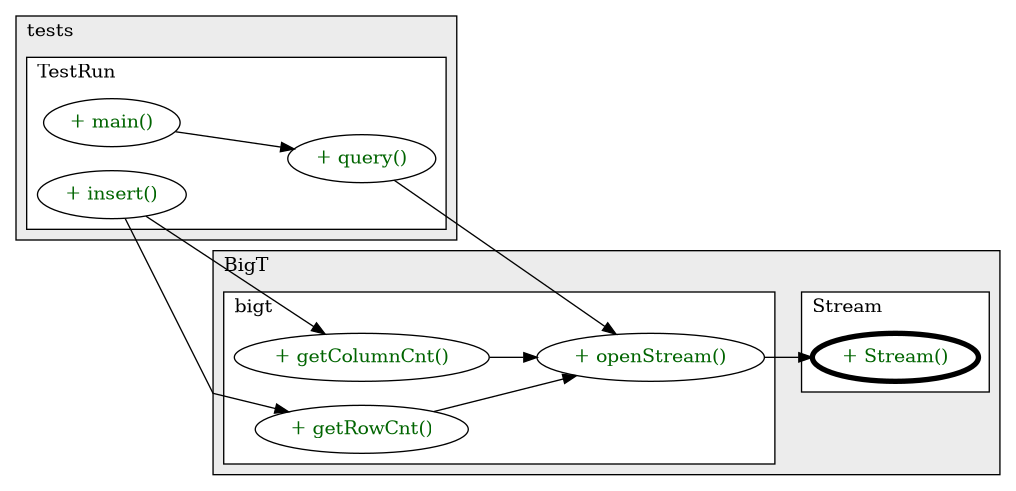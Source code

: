 @startuml

/' diagram meta data start
config=CallConfiguration;
{
  "rootMethod": "BigT.Stream#Stream(bigt,int,String,String,String,int)",
  "projectClassification": {
    "searchMode": "OpenProject", // OpenProject, AllProjects
    "includedProjects": "",
    "pathEndKeywords": "*.impl",
    "isClientPath": "",
    "isClientName": "",
    "isTestPath": "",
    "isTestName": "",
    "isMappingPath": "",
    "isMappingName": "",
    "isDataAccessPath": "",
    "isDataAccessName": "",
    "isDataStructurePath": "",
    "isDataStructureName": "",
    "isInterfaceStructuresPath": "",
    "isInterfaceStructuresName": "",
    "isEntryPointPath": "",
    "isEntryPointName": "",
    "treatFinalFieldsAsMandatory": false
  },
  "graphRestriction": {
    "classPackageExcludeFilter": "",
    "classPackageIncludeFilter": "",
    "classNameExcludeFilter": "",
    "classNameIncludeFilter": "",
    "methodNameExcludeFilter": "",
    "methodNameIncludeFilter": "",
    "removeByInheritance": "", // inheritance/annotation based filtering is done in a second step
    "removeByAnnotation": "",
    "removeByClassPackage": "", // cleanup the graph after inheritance/annotation based filtering is done
    "removeByClassName": "",
    "cutMappings": false,
    "cutEnum": true,
    "cutTests": true,
    "cutClient": true,
    "cutDataAccess": true,
    "cutInterfaceStructures": true,
    "cutDataStructures": true,
    "cutGetterAndSetter": true,
    "cutConstructors": true
  },
  "graphTraversal": {
    "forwardDepth": 3,
    "backwardDepth": 3,
    "classPackageExcludeFilter": "",
    "classPackageIncludeFilter": "",
    "classNameExcludeFilter": "",
    "classNameIncludeFilter": "",
    "methodNameExcludeFilter": "",
    "methodNameIncludeFilter": "",
    "hideMappings": false,
    "hideDataStructures": false,
    "hidePrivateMethods": true,
    "hideInterfaceCalls": true, // indirection: implementation -> interface (is hidden) -> implementation
    "onlyShowApplicationEntryPoints": false, // root node is included
    "useMethodCallsForStructureDiagram": "ForwardOnly" // ForwardOnly, BothDirections, No
  },
  "details": {
    "aggregation": "GroupByClass", // ByClass, GroupByClass, None
    "showMethodParametersTypes": false,
    "showMethodParametersNames": false,
    "showMethodReturnType": false,
    "showPackageLevels": 2,
    "showCallOrder": false,
    "edgeMode": "MethodsOnly", // TypesOnly, MethodsOnly, TypesAndMethods, MethodsAndDirectTypeUsage
    "showDetailedClassStructure": false
  },
  "rootClass": "BigT.Stream",
  "extensionCallbackMethod": "" // qualified.class.name#methodName - signature: public static String method(String)
}
diagram meta data end '/



digraph g {
    rankdir="LR"
    splines=polyline
    

'nodes 
subgraph cluster_110251553 { 
   	label=tests
	labeljust=l
	fillcolor="#ececec"
	style=filled
   
   subgraph cluster_68952492 { 
   	label=TestRun
	labeljust=l
	fillcolor=white
	style=filled
   
   TestRun110251553XXXinsert0[
	label="+ insert()"
	style=filled
	fillcolor=white
	tooltip="TestRun

null"
	fontcolor=darkgreen
];

TestRun110251553XXXmain1859653459[
	label="+ main()"
	style=filled
	fillcolor=white
	tooltip="TestRun

null"
	fontcolor=darkgreen
];

TestRun110251553XXXquery0[
	label="+ query()"
	style=filled
	fillcolor=white
	tooltip="TestRun

null"
	fontcolor=darkgreen
];
} 
} 

subgraph cluster_2070388 { 
   	label=BigT
	labeljust=l
	fillcolor="#ececec"
	style=filled
   
   subgraph cluster_1347465810 { 
   	label=bigt
	labeljust=l
	fillcolor=white
	style=filled
   
   bigt2070388XXXgetColumnCnt104431[
	label="+ getColumnCnt()"
	style=filled
	fillcolor=white
	tooltip="bigt

&#10;	  &#10;	  Gets the total number of unique columns in the database&#10;	  &#10;	  @param numbuf - number of buffers used for sorting functionality to get the&#10;	  column count&#10;	  @return&#10;	  @throws UnknowAttrType&#10;	  @throws LowMemException&#10;	  @throws JoinsException&#10;	  @throws Exception&#10;	 "
	fontcolor=darkgreen
];

bigt2070388XXXgetRowCnt104431[
	label="+ getRowCnt()"
	style=filled
	fillcolor=white
	tooltip="bigt

&#10;	  Gets the total number of unique rows in the database&#10;	  &#10;	  @param numbuf - number of buffers used for sorting functionality to get the&#10;	  row count&#10;	  @return&#10;	  @throws UnknowAttrType&#10;	  @throws LowMemException&#10;	  @throws JoinsException&#10;	  @throws Exception&#10;	 "
	fontcolor=darkgreen
];

bigt2070388XXXopenStream940405539[
	label="+ openStream()"
	style=filled
	fillcolor=white
	tooltip="bigt

&#10;	  Opens the stream of maps&#10;	  &#10;	  @param orderType - Desired order of Results&#10;	  @param rowFilter - Filtering condition on row&#10;	  @param colFilter - Filtering condition on column&#10;	  @param valFilter - Filtering condition on value&#10;	  @param numbuf- number of buffers allocated&#10;	  @return&#10;	  @throws Exception &#10;	  @throws HFBufMgrException &#10;	  @throws HFDiskMgrException &#10;	  @throws HFException &#10;	  @throws InvalidSlotNumberException &#10;	 "
	fontcolor=darkgreen
];
} 

subgraph cluster_1746517850 { 
   	label=Stream
	labeljust=l
	fillcolor=white
	style=filled
   
   Stream2070388XXXStream1250162491[
	label="+ Stream()"
	style=filled
	fillcolor=white
	tooltip="Stream

&#10;	  Constructor for stream class&#10;	  &#10;	  @param bigT - BigTable used in the database&#10;	  @param orderType - order type of results&#10;	  @param rowFilter - filter for the row&#10;	  @param colFilter - filter for the column&#10;	  @param valFilter - filter for the value&#10;	  @param numbuf- number of buffers allocated&#10;	  @throws Exception &#10;	  @throws HFBufMgrException &#10;	  @throws HFDiskMgrException &#10;	  @throws HFException &#10;	  @throws InvalidSlotNumberException &#10;	 "
	penwidth=4
	fontcolor=darkgreen
];
} 
} 

'edges    
TestRun110251553XXXinsert0 -> bigt2070388XXXgetColumnCnt104431;
TestRun110251553XXXinsert0 -> bigt2070388XXXgetRowCnt104431;
TestRun110251553XXXmain1859653459 -> TestRun110251553XXXquery0;
TestRun110251553XXXquery0 -> bigt2070388XXXopenStream940405539;
bigt2070388XXXgetColumnCnt104431 -> bigt2070388XXXopenStream940405539;
bigt2070388XXXgetRowCnt104431 -> bigt2070388XXXopenStream940405539;
bigt2070388XXXopenStream940405539 -> Stream2070388XXXStream1250162491;
    
}
@enduml